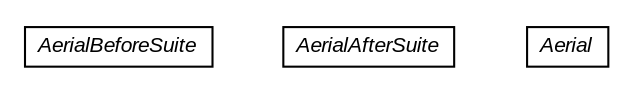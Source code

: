 #!/usr/local/bin/dot
#
# Class diagram 
# Generated by UMLGraph version R5_6 (http://www.umlgraph.org/)
#

digraph G {
	edge [fontname="arial",fontsize=10,labelfontname="arial",labelfontsize=10];
	node [fontname="arial",fontsize=10,shape=plaintext];
	nodesep=0.25;
	ranksep=0.5;
	// com.github.mkolisnyk.aerial.annotations.AerialBeforeSuite
	c69 [label=<<table title="com.github.mkolisnyk.aerial.annotations.AerialBeforeSuite" border="0" cellborder="1" cellspacing="0" cellpadding="2" port="p" href="./AerialBeforeSuite.html">
		<tr><td><table border="0" cellspacing="0" cellpadding="1">
<tr><td align="center" balign="center"><font face="arial italic"> AerialBeforeSuite </font></td></tr>
		</table></td></tr>
		</table>>, URL="./AerialBeforeSuite.html", fontname="arial", fontcolor="black", fontsize=10.0];
	// com.github.mkolisnyk.aerial.annotations.AerialAfterSuite
	c70 [label=<<table title="com.github.mkolisnyk.aerial.annotations.AerialAfterSuite" border="0" cellborder="1" cellspacing="0" cellpadding="2" port="p" href="./AerialAfterSuite.html">
		<tr><td><table border="0" cellspacing="0" cellpadding="1">
<tr><td align="center" balign="center"><font face="arial italic"> AerialAfterSuite </font></td></tr>
		</table></td></tr>
		</table>>, URL="./AerialAfterSuite.html", fontname="arial", fontcolor="black", fontsize=10.0];
	// com.github.mkolisnyk.aerial.annotations.Aerial
	c71 [label=<<table title="com.github.mkolisnyk.aerial.annotations.Aerial" border="0" cellborder="1" cellspacing="0" cellpadding="2" port="p" href="./Aerial.html">
		<tr><td><table border="0" cellspacing="0" cellpadding="1">
<tr><td align="center" balign="center"><font face="arial italic"> Aerial </font></td></tr>
		</table></td></tr>
		</table>>, URL="./Aerial.html", fontname="arial", fontcolor="black", fontsize=10.0];
}

